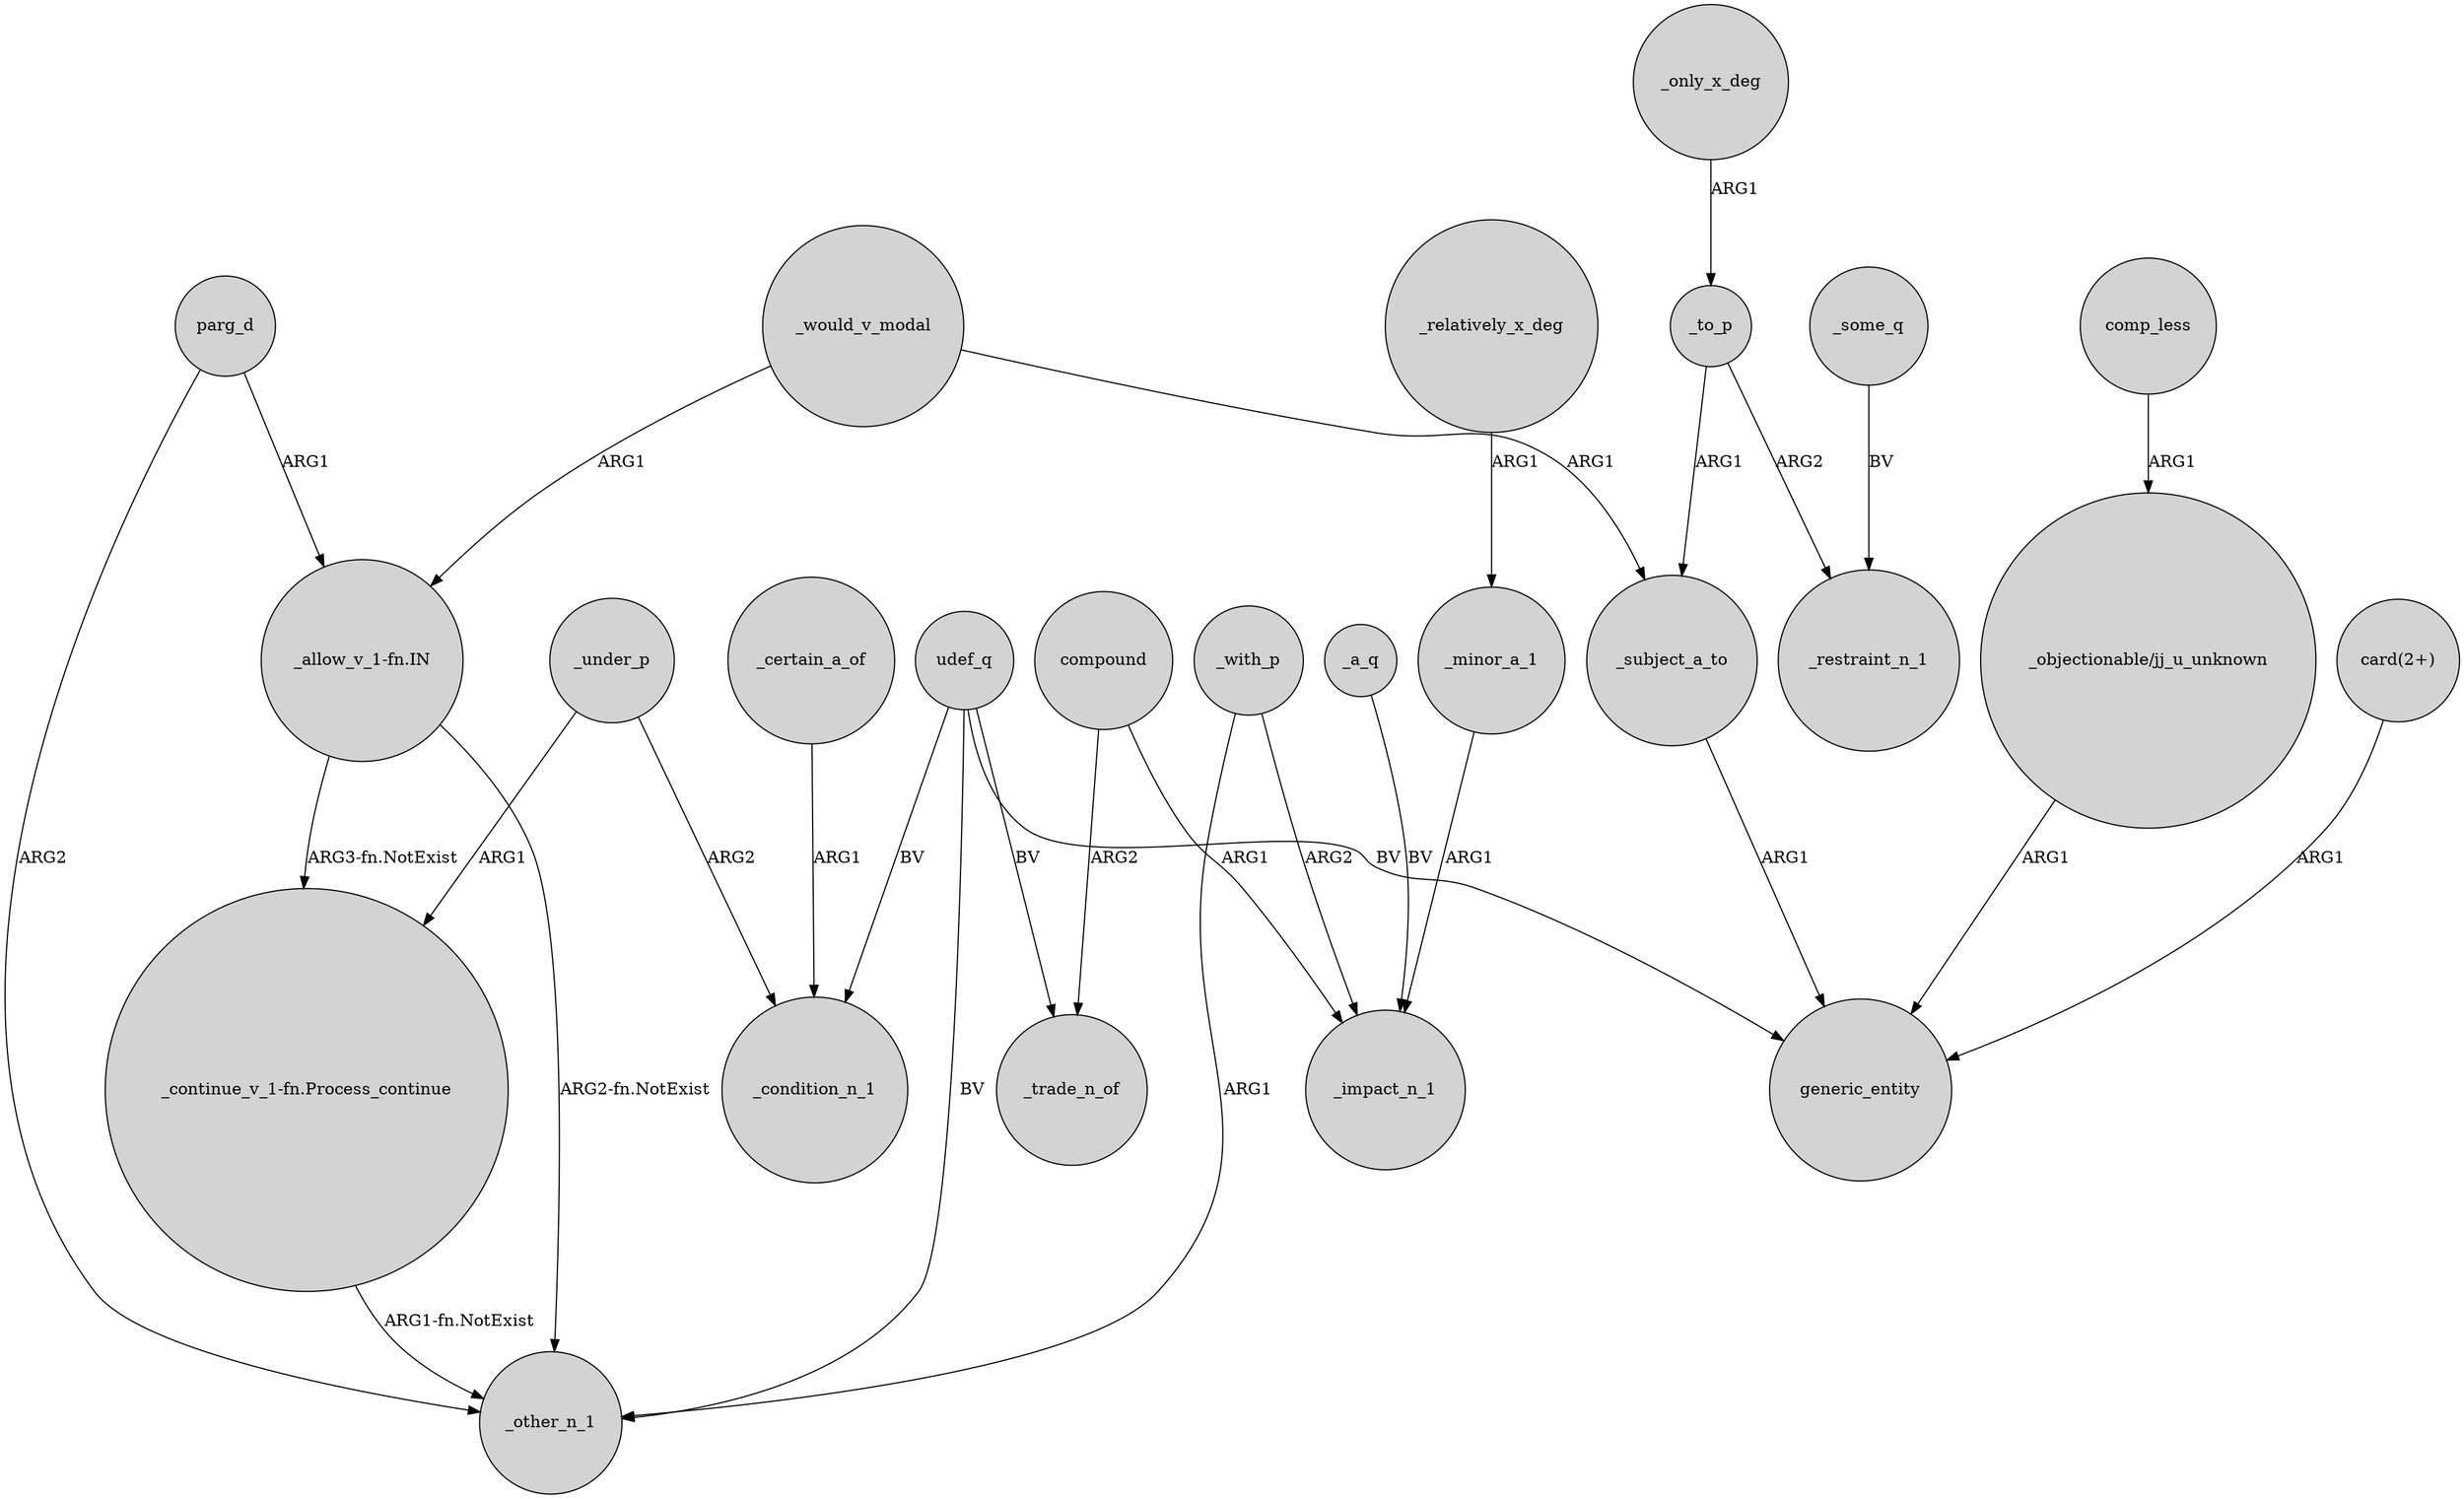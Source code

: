 digraph {
	node [shape=circle style=filled]
	parg_d -> _other_n_1 [label=ARG2]
	udef_q -> _trade_n_of [label=BV]
	_under_p -> "_continue_v_1-fn.Process_continue" [label=ARG1]
	udef_q -> generic_entity [label=BV]
	_subject_a_to -> generic_entity [label=ARG1]
	_relatively_x_deg -> _minor_a_1 [label=ARG1]
	"_continue_v_1-fn.Process_continue" -> _other_n_1 [label="ARG1-fn.NotExist"]
	"_objectionable/jj_u_unknown" -> generic_entity [label=ARG1]
	_with_p -> _impact_n_1 [label=ARG2]
	comp_less -> "_objectionable/jj_u_unknown" [label=ARG1]
	_with_p -> _other_n_1 [label=ARG1]
	udef_q -> _other_n_1 [label=BV]
	compound -> _impact_n_1 [label=ARG1]
	udef_q -> _condition_n_1 [label=BV]
	_only_x_deg -> _to_p [label=ARG1]
	"_allow_v_1-fn.IN" -> "_continue_v_1-fn.Process_continue" [label="ARG3-fn.NotExist"]
	_would_v_modal -> "_allow_v_1-fn.IN" [label=ARG1]
	compound -> _trade_n_of [label=ARG2]
	_would_v_modal -> _subject_a_to [label=ARG1]
	"card(2+)" -> generic_entity [label=ARG1]
	_certain_a_of -> _condition_n_1 [label=ARG1]
	"_allow_v_1-fn.IN" -> _other_n_1 [label="ARG2-fn.NotExist"]
	_under_p -> _condition_n_1 [label=ARG2]
	_minor_a_1 -> _impact_n_1 [label=ARG1]
	_to_p -> _subject_a_to [label=ARG1]
	_to_p -> _restraint_n_1 [label=ARG2]
	parg_d -> "_allow_v_1-fn.IN" [label=ARG1]
	_some_q -> _restraint_n_1 [label=BV]
	_a_q -> _impact_n_1 [label=BV]
}
